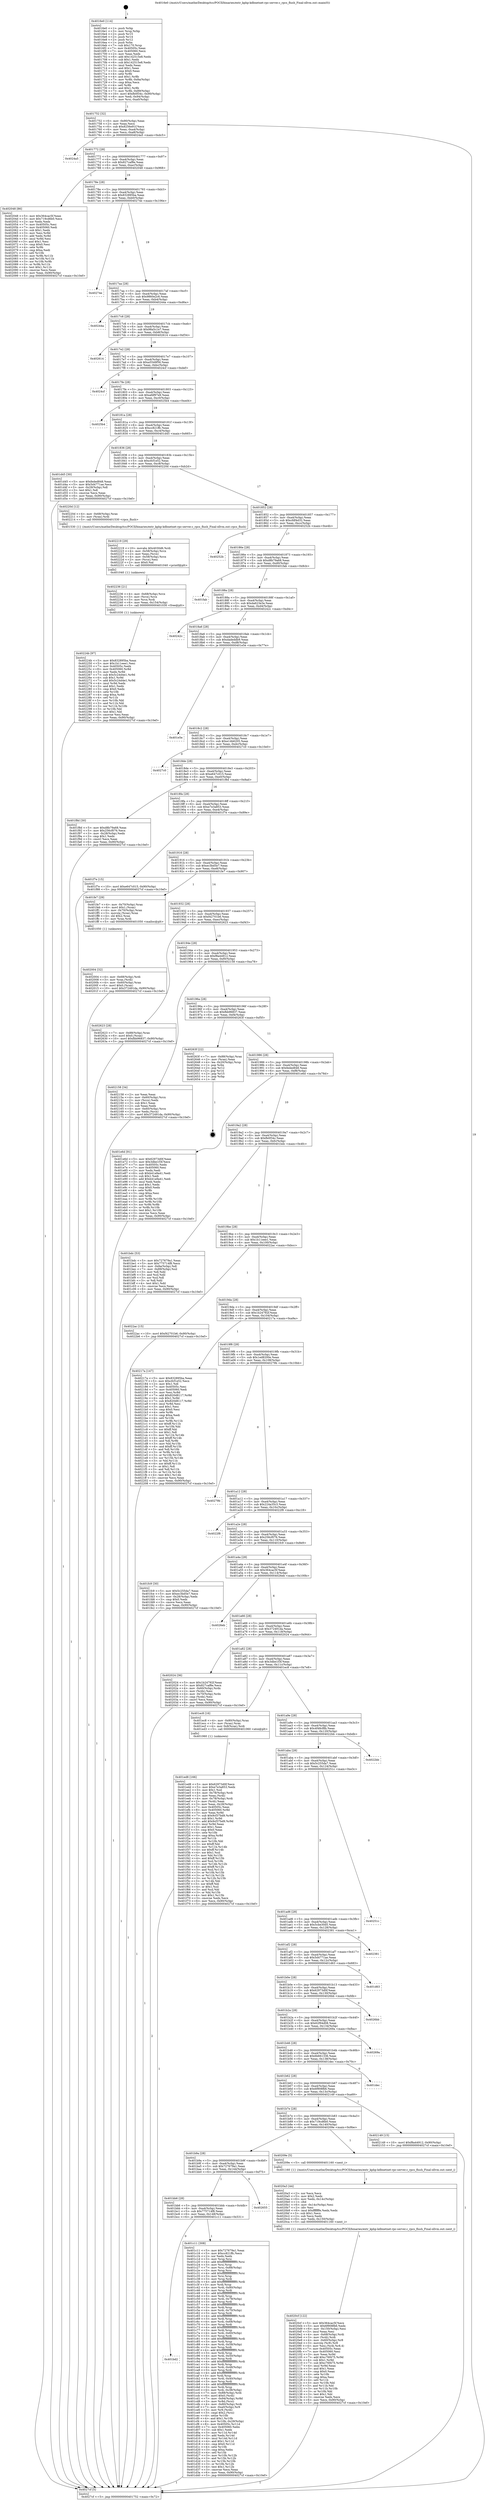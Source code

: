 digraph "0x4016e0" {
  label = "0x4016e0 (/mnt/c/Users/mathe/Desktop/tcc/POCII/binaries/extr_kphp-kdbnetnet-rpc-server.c_rpcs_flush_Final-ollvm.out::main(0))"
  labelloc = "t"
  node[shape=record]

  Entry [label="",width=0.3,height=0.3,shape=circle,fillcolor=black,style=filled]
  "0x401752" [label="{
     0x401752 [32]\l
     | [instrs]\l
     &nbsp;&nbsp;0x401752 \<+6\>: mov -0x90(%rbp),%eax\l
     &nbsp;&nbsp;0x401758 \<+2\>: mov %eax,%ecx\l
     &nbsp;&nbsp;0x40175a \<+6\>: sub $0x8256e91f,%ecx\l
     &nbsp;&nbsp;0x401760 \<+6\>: mov %eax,-0xa4(%rbp)\l
     &nbsp;&nbsp;0x401766 \<+6\>: mov %ecx,-0xa8(%rbp)\l
     &nbsp;&nbsp;0x40176c \<+6\>: je 00000000004024a5 \<main+0xdc5\>\l
  }"]
  "0x4024a5" [label="{
     0x4024a5\l
  }", style=dashed]
  "0x401772" [label="{
     0x401772 [28]\l
     | [instrs]\l
     &nbsp;&nbsp;0x401772 \<+5\>: jmp 0000000000401777 \<main+0x97\>\l
     &nbsp;&nbsp;0x401777 \<+6\>: mov -0xa4(%rbp),%eax\l
     &nbsp;&nbsp;0x40177d \<+5\>: sub $0x827caf8e,%eax\l
     &nbsp;&nbsp;0x401782 \<+6\>: mov %eax,-0xac(%rbp)\l
     &nbsp;&nbsp;0x401788 \<+6\>: je 0000000000402048 \<main+0x968\>\l
  }"]
  Exit [label="",width=0.3,height=0.3,shape=circle,fillcolor=black,style=filled,peripheries=2]
  "0x402048" [label="{
     0x402048 [86]\l
     | [instrs]\l
     &nbsp;&nbsp;0x402048 \<+5\>: mov $0x364cac5f,%eax\l
     &nbsp;&nbsp;0x40204d \<+5\>: mov $0x719cd6b0,%ecx\l
     &nbsp;&nbsp;0x402052 \<+2\>: xor %edx,%edx\l
     &nbsp;&nbsp;0x402054 \<+7\>: mov 0x40505c,%esi\l
     &nbsp;&nbsp;0x40205b \<+7\>: mov 0x405060,%edi\l
     &nbsp;&nbsp;0x402062 \<+3\>: sub $0x1,%edx\l
     &nbsp;&nbsp;0x402065 \<+3\>: mov %esi,%r8d\l
     &nbsp;&nbsp;0x402068 \<+3\>: add %edx,%r8d\l
     &nbsp;&nbsp;0x40206b \<+4\>: imul %r8d,%esi\l
     &nbsp;&nbsp;0x40206f \<+3\>: and $0x1,%esi\l
     &nbsp;&nbsp;0x402072 \<+3\>: cmp $0x0,%esi\l
     &nbsp;&nbsp;0x402075 \<+4\>: sete %r9b\l
     &nbsp;&nbsp;0x402079 \<+3\>: cmp $0xa,%edi\l
     &nbsp;&nbsp;0x40207c \<+4\>: setl %r10b\l
     &nbsp;&nbsp;0x402080 \<+3\>: mov %r9b,%r11b\l
     &nbsp;&nbsp;0x402083 \<+3\>: and %r10b,%r11b\l
     &nbsp;&nbsp;0x402086 \<+3\>: xor %r10b,%r9b\l
     &nbsp;&nbsp;0x402089 \<+3\>: or %r9b,%r11b\l
     &nbsp;&nbsp;0x40208c \<+4\>: test $0x1,%r11b\l
     &nbsp;&nbsp;0x402090 \<+3\>: cmovne %ecx,%eax\l
     &nbsp;&nbsp;0x402093 \<+6\>: mov %eax,-0x90(%rbp)\l
     &nbsp;&nbsp;0x402099 \<+5\>: jmp 00000000004027cf \<main+0x10ef\>\l
  }"]
  "0x40178e" [label="{
     0x40178e [28]\l
     | [instrs]\l
     &nbsp;&nbsp;0x40178e \<+5\>: jmp 0000000000401793 \<main+0xb3\>\l
     &nbsp;&nbsp;0x401793 \<+6\>: mov -0xa4(%rbp),%eax\l
     &nbsp;&nbsp;0x401799 \<+5\>: sub $0x832895ba,%eax\l
     &nbsp;&nbsp;0x40179e \<+6\>: mov %eax,-0xb0(%rbp)\l
     &nbsp;&nbsp;0x4017a4 \<+6\>: je 000000000040274e \<main+0x106e\>\l
  }"]
  "0x40224b" [label="{
     0x40224b [97]\l
     | [instrs]\l
     &nbsp;&nbsp;0x40224b \<+5\>: mov $0x832895ba,%eax\l
     &nbsp;&nbsp;0x402250 \<+5\>: mov $0x1b11eee1,%esi\l
     &nbsp;&nbsp;0x402255 \<+7\>: mov 0x40505c,%edx\l
     &nbsp;&nbsp;0x40225c \<+8\>: mov 0x405060,%r8d\l
     &nbsp;&nbsp;0x402264 \<+3\>: mov %edx,%r9d\l
     &nbsp;&nbsp;0x402267 \<+7\>: sub $0x5c24d4e1,%r9d\l
     &nbsp;&nbsp;0x40226e \<+4\>: sub $0x1,%r9d\l
     &nbsp;&nbsp;0x402272 \<+7\>: add $0x5c24d4e1,%r9d\l
     &nbsp;&nbsp;0x402279 \<+4\>: imul %r9d,%edx\l
     &nbsp;&nbsp;0x40227d \<+3\>: and $0x1,%edx\l
     &nbsp;&nbsp;0x402280 \<+3\>: cmp $0x0,%edx\l
     &nbsp;&nbsp;0x402283 \<+4\>: sete %r10b\l
     &nbsp;&nbsp;0x402287 \<+4\>: cmp $0xa,%r8d\l
     &nbsp;&nbsp;0x40228b \<+4\>: setl %r11b\l
     &nbsp;&nbsp;0x40228f \<+3\>: mov %r10b,%bl\l
     &nbsp;&nbsp;0x402292 \<+3\>: and %r11b,%bl\l
     &nbsp;&nbsp;0x402295 \<+3\>: xor %r11b,%r10b\l
     &nbsp;&nbsp;0x402298 \<+3\>: or %r10b,%bl\l
     &nbsp;&nbsp;0x40229b \<+3\>: test $0x1,%bl\l
     &nbsp;&nbsp;0x40229e \<+3\>: cmovne %esi,%eax\l
     &nbsp;&nbsp;0x4022a1 \<+6\>: mov %eax,-0x90(%rbp)\l
     &nbsp;&nbsp;0x4022a7 \<+5\>: jmp 00000000004027cf \<main+0x10ef\>\l
  }"]
  "0x40274e" [label="{
     0x40274e\l
  }", style=dashed]
  "0x4017aa" [label="{
     0x4017aa [28]\l
     | [instrs]\l
     &nbsp;&nbsp;0x4017aa \<+5\>: jmp 00000000004017af \<main+0xcf\>\l
     &nbsp;&nbsp;0x4017af \<+6\>: mov -0xa4(%rbp),%eax\l
     &nbsp;&nbsp;0x4017b5 \<+5\>: sub $0x9860e2c6,%eax\l
     &nbsp;&nbsp;0x4017ba \<+6\>: mov %eax,-0xb4(%rbp)\l
     &nbsp;&nbsp;0x4017c0 \<+6\>: je 000000000040244a \<main+0xd6a\>\l
  }"]
  "0x402236" [label="{
     0x402236 [21]\l
     | [instrs]\l
     &nbsp;&nbsp;0x402236 \<+4\>: mov -0x68(%rbp),%rcx\l
     &nbsp;&nbsp;0x40223a \<+3\>: mov (%rcx),%rcx\l
     &nbsp;&nbsp;0x40223d \<+3\>: mov %rcx,%rdi\l
     &nbsp;&nbsp;0x402240 \<+6\>: mov %eax,-0x154(%rbp)\l
     &nbsp;&nbsp;0x402246 \<+5\>: call 0000000000401030 \<free@plt\>\l
     | [calls]\l
     &nbsp;&nbsp;0x401030 \{1\} (unknown)\l
  }"]
  "0x40244a" [label="{
     0x40244a\l
  }", style=dashed]
  "0x4017c6" [label="{
     0x4017c6 [28]\l
     | [instrs]\l
     &nbsp;&nbsp;0x4017c6 \<+5\>: jmp 00000000004017cb \<main+0xeb\>\l
     &nbsp;&nbsp;0x4017cb \<+6\>: mov -0xa4(%rbp),%eax\l
     &nbsp;&nbsp;0x4017d1 \<+5\>: sub $0x98a5c1e7,%eax\l
     &nbsp;&nbsp;0x4017d6 \<+6\>: mov %eax,-0xb8(%rbp)\l
     &nbsp;&nbsp;0x4017dc \<+6\>: je 0000000000402614 \<main+0xf34\>\l
  }"]
  "0x402219" [label="{
     0x402219 [29]\l
     | [instrs]\l
     &nbsp;&nbsp;0x402219 \<+10\>: movabs $0x4030d6,%rdi\l
     &nbsp;&nbsp;0x402223 \<+4\>: mov -0x58(%rbp),%rcx\l
     &nbsp;&nbsp;0x402227 \<+2\>: mov %eax,(%rcx)\l
     &nbsp;&nbsp;0x402229 \<+4\>: mov -0x58(%rbp),%rcx\l
     &nbsp;&nbsp;0x40222d \<+2\>: mov (%rcx),%esi\l
     &nbsp;&nbsp;0x40222f \<+2\>: mov $0x0,%al\l
     &nbsp;&nbsp;0x402231 \<+5\>: call 0000000000401040 \<printf@plt\>\l
     | [calls]\l
     &nbsp;&nbsp;0x401040 \{1\} (unknown)\l
  }"]
  "0x402614" [label="{
     0x402614\l
  }", style=dashed]
  "0x4017e2" [label="{
     0x4017e2 [28]\l
     | [instrs]\l
     &nbsp;&nbsp;0x4017e2 \<+5\>: jmp 00000000004017e7 \<main+0x107\>\l
     &nbsp;&nbsp;0x4017e7 \<+6\>: mov -0xa4(%rbp),%eax\l
     &nbsp;&nbsp;0x4017ed \<+5\>: sub $0xa5549f56,%eax\l
     &nbsp;&nbsp;0x4017f2 \<+6\>: mov %eax,-0xbc(%rbp)\l
     &nbsp;&nbsp;0x4017f8 \<+6\>: je 00000000004024cf \<main+0xdef\>\l
  }"]
  "0x4020cf" [label="{
     0x4020cf [122]\l
     | [instrs]\l
     &nbsp;&nbsp;0x4020cf \<+5\>: mov $0x364cac5f,%ecx\l
     &nbsp;&nbsp;0x4020d4 \<+5\>: mov $0x6f908fb6,%edx\l
     &nbsp;&nbsp;0x4020d9 \<+6\>: mov -0x150(%rbp),%esi\l
     &nbsp;&nbsp;0x4020df \<+3\>: imul %eax,%esi\l
     &nbsp;&nbsp;0x4020e2 \<+4\>: mov -0x68(%rbp),%rdi\l
     &nbsp;&nbsp;0x4020e6 \<+3\>: mov (%rdi),%rdi\l
     &nbsp;&nbsp;0x4020e9 \<+4\>: mov -0x60(%rbp),%r8\l
     &nbsp;&nbsp;0x4020ed \<+3\>: movslq (%r8),%r8\l
     &nbsp;&nbsp;0x4020f0 \<+4\>: mov %esi,(%rdi,%r8,4)\l
     &nbsp;&nbsp;0x4020f4 \<+7\>: mov 0x40505c,%eax\l
     &nbsp;&nbsp;0x4020fb \<+7\>: mov 0x405060,%esi\l
     &nbsp;&nbsp;0x402102 \<+3\>: mov %eax,%r9d\l
     &nbsp;&nbsp;0x402105 \<+7\>: add $0xc76f475,%r9d\l
     &nbsp;&nbsp;0x40210c \<+4\>: sub $0x1,%r9d\l
     &nbsp;&nbsp;0x402110 \<+7\>: sub $0xc76f475,%r9d\l
     &nbsp;&nbsp;0x402117 \<+4\>: imul %r9d,%eax\l
     &nbsp;&nbsp;0x40211b \<+3\>: and $0x1,%eax\l
     &nbsp;&nbsp;0x40211e \<+3\>: cmp $0x0,%eax\l
     &nbsp;&nbsp;0x402121 \<+4\>: sete %r10b\l
     &nbsp;&nbsp;0x402125 \<+3\>: cmp $0xa,%esi\l
     &nbsp;&nbsp;0x402128 \<+4\>: setl %r11b\l
     &nbsp;&nbsp;0x40212c \<+3\>: mov %r10b,%bl\l
     &nbsp;&nbsp;0x40212f \<+3\>: and %r11b,%bl\l
     &nbsp;&nbsp;0x402132 \<+3\>: xor %r11b,%r10b\l
     &nbsp;&nbsp;0x402135 \<+3\>: or %r10b,%bl\l
     &nbsp;&nbsp;0x402138 \<+3\>: test $0x1,%bl\l
     &nbsp;&nbsp;0x40213b \<+3\>: cmovne %edx,%ecx\l
     &nbsp;&nbsp;0x40213e \<+6\>: mov %ecx,-0x90(%rbp)\l
     &nbsp;&nbsp;0x402144 \<+5\>: jmp 00000000004027cf \<main+0x10ef\>\l
  }"]
  "0x4024cf" [label="{
     0x4024cf\l
  }", style=dashed]
  "0x4017fe" [label="{
     0x4017fe [28]\l
     | [instrs]\l
     &nbsp;&nbsp;0x4017fe \<+5\>: jmp 0000000000401803 \<main+0x123\>\l
     &nbsp;&nbsp;0x401803 \<+6\>: mov -0xa4(%rbp),%eax\l
     &nbsp;&nbsp;0x401809 \<+5\>: sub $0xafdf97e9,%eax\l
     &nbsp;&nbsp;0x40180e \<+6\>: mov %eax,-0xc0(%rbp)\l
     &nbsp;&nbsp;0x401814 \<+6\>: je 00000000004025b4 \<main+0xed4\>\l
  }"]
  "0x4020a3" [label="{
     0x4020a3 [44]\l
     | [instrs]\l
     &nbsp;&nbsp;0x4020a3 \<+2\>: xor %ecx,%ecx\l
     &nbsp;&nbsp;0x4020a5 \<+5\>: mov $0x2,%edx\l
     &nbsp;&nbsp;0x4020aa \<+6\>: mov %edx,-0x14c(%rbp)\l
     &nbsp;&nbsp;0x4020b0 \<+1\>: cltd\l
     &nbsp;&nbsp;0x4020b1 \<+6\>: mov -0x14c(%rbp),%esi\l
     &nbsp;&nbsp;0x4020b7 \<+2\>: idiv %esi\l
     &nbsp;&nbsp;0x4020b9 \<+6\>: imul $0xfffffffe,%edx,%edx\l
     &nbsp;&nbsp;0x4020bf \<+3\>: sub $0x1,%ecx\l
     &nbsp;&nbsp;0x4020c2 \<+2\>: sub %ecx,%edx\l
     &nbsp;&nbsp;0x4020c4 \<+6\>: mov %edx,-0x150(%rbp)\l
     &nbsp;&nbsp;0x4020ca \<+5\>: call 0000000000401160 \<next_i\>\l
     | [calls]\l
     &nbsp;&nbsp;0x401160 \{1\} (/mnt/c/Users/mathe/Desktop/tcc/POCII/binaries/extr_kphp-kdbnetnet-rpc-server.c_rpcs_flush_Final-ollvm.out::next_i)\l
  }"]
  "0x4025b4" [label="{
     0x4025b4\l
  }", style=dashed]
  "0x40181a" [label="{
     0x40181a [28]\l
     | [instrs]\l
     &nbsp;&nbsp;0x40181a \<+5\>: jmp 000000000040181f \<main+0x13f\>\l
     &nbsp;&nbsp;0x40181f \<+6\>: mov -0xa4(%rbp),%eax\l
     &nbsp;&nbsp;0x401825 \<+5\>: sub $0xcc821ffc,%eax\l
     &nbsp;&nbsp;0x40182a \<+6\>: mov %eax,-0xc4(%rbp)\l
     &nbsp;&nbsp;0x401830 \<+6\>: je 0000000000401d45 \<main+0x665\>\l
  }"]
  "0x402004" [label="{
     0x402004 [32]\l
     | [instrs]\l
     &nbsp;&nbsp;0x402004 \<+4\>: mov -0x68(%rbp),%rdi\l
     &nbsp;&nbsp;0x402008 \<+3\>: mov %rax,(%rdi)\l
     &nbsp;&nbsp;0x40200b \<+4\>: mov -0x60(%rbp),%rax\l
     &nbsp;&nbsp;0x40200f \<+6\>: movl $0x0,(%rax)\l
     &nbsp;&nbsp;0x402015 \<+10\>: movl $0x372491da,-0x90(%rbp)\l
     &nbsp;&nbsp;0x40201f \<+5\>: jmp 00000000004027cf \<main+0x10ef\>\l
  }"]
  "0x401d45" [label="{
     0x401d45 [30]\l
     | [instrs]\l
     &nbsp;&nbsp;0x401d45 \<+5\>: mov $0xfeded848,%eax\l
     &nbsp;&nbsp;0x401d4a \<+5\>: mov $0x5d4771ae,%ecx\l
     &nbsp;&nbsp;0x401d4f \<+3\>: mov -0x29(%rbp),%dl\l
     &nbsp;&nbsp;0x401d52 \<+3\>: test $0x1,%dl\l
     &nbsp;&nbsp;0x401d55 \<+3\>: cmovne %ecx,%eax\l
     &nbsp;&nbsp;0x401d58 \<+6\>: mov %eax,-0x90(%rbp)\l
     &nbsp;&nbsp;0x401d5e \<+5\>: jmp 00000000004027cf \<main+0x10ef\>\l
  }"]
  "0x401836" [label="{
     0x401836 [28]\l
     | [instrs]\l
     &nbsp;&nbsp;0x401836 \<+5\>: jmp 000000000040183b \<main+0x15b\>\l
     &nbsp;&nbsp;0x40183b \<+6\>: mov -0xa4(%rbp),%eax\l
     &nbsp;&nbsp;0x401841 \<+5\>: sub $0xcfcf1e52,%eax\l
     &nbsp;&nbsp;0x401846 \<+6\>: mov %eax,-0xc8(%rbp)\l
     &nbsp;&nbsp;0x40184c \<+6\>: je 000000000040220d \<main+0xb2d\>\l
  }"]
  "0x401ed8" [label="{
     0x401ed8 [166]\l
     | [instrs]\l
     &nbsp;&nbsp;0x401ed8 \<+5\>: mov $0x62973d0f,%ecx\l
     &nbsp;&nbsp;0x401edd \<+5\>: mov $0xe7e3a853,%edx\l
     &nbsp;&nbsp;0x401ee2 \<+3\>: mov $0x1,%sil\l
     &nbsp;&nbsp;0x401ee5 \<+4\>: mov -0x78(%rbp),%rdi\l
     &nbsp;&nbsp;0x401ee9 \<+2\>: mov %eax,(%rdi)\l
     &nbsp;&nbsp;0x401eeb \<+4\>: mov -0x78(%rbp),%rdi\l
     &nbsp;&nbsp;0x401eef \<+2\>: mov (%rdi),%eax\l
     &nbsp;&nbsp;0x401ef1 \<+3\>: mov %eax,-0x28(%rbp)\l
     &nbsp;&nbsp;0x401ef4 \<+7\>: mov 0x40505c,%eax\l
     &nbsp;&nbsp;0x401efb \<+8\>: mov 0x405060,%r8d\l
     &nbsp;&nbsp;0x401f03 \<+3\>: mov %eax,%r9d\l
     &nbsp;&nbsp;0x401f06 \<+7\>: sub $0x9cf37bd9,%r9d\l
     &nbsp;&nbsp;0x401f0d \<+4\>: sub $0x1,%r9d\l
     &nbsp;&nbsp;0x401f11 \<+7\>: add $0x9cf37bd9,%r9d\l
     &nbsp;&nbsp;0x401f18 \<+4\>: imul %r9d,%eax\l
     &nbsp;&nbsp;0x401f1c \<+3\>: and $0x1,%eax\l
     &nbsp;&nbsp;0x401f1f \<+3\>: cmp $0x0,%eax\l
     &nbsp;&nbsp;0x401f22 \<+4\>: sete %r10b\l
     &nbsp;&nbsp;0x401f26 \<+4\>: cmp $0xa,%r8d\l
     &nbsp;&nbsp;0x401f2a \<+4\>: setl %r11b\l
     &nbsp;&nbsp;0x401f2e \<+3\>: mov %r10b,%bl\l
     &nbsp;&nbsp;0x401f31 \<+3\>: xor $0xff,%bl\l
     &nbsp;&nbsp;0x401f34 \<+3\>: mov %r11b,%r14b\l
     &nbsp;&nbsp;0x401f37 \<+4\>: xor $0xff,%r14b\l
     &nbsp;&nbsp;0x401f3b \<+4\>: xor $0x1,%sil\l
     &nbsp;&nbsp;0x401f3f \<+3\>: mov %bl,%r15b\l
     &nbsp;&nbsp;0x401f42 \<+4\>: and $0xff,%r15b\l
     &nbsp;&nbsp;0x401f46 \<+3\>: and %sil,%r10b\l
     &nbsp;&nbsp;0x401f49 \<+3\>: mov %r14b,%r12b\l
     &nbsp;&nbsp;0x401f4c \<+4\>: and $0xff,%r12b\l
     &nbsp;&nbsp;0x401f50 \<+3\>: and %sil,%r11b\l
     &nbsp;&nbsp;0x401f53 \<+3\>: or %r10b,%r15b\l
     &nbsp;&nbsp;0x401f56 \<+3\>: or %r11b,%r12b\l
     &nbsp;&nbsp;0x401f59 \<+3\>: xor %r12b,%r15b\l
     &nbsp;&nbsp;0x401f5c \<+3\>: or %r14b,%bl\l
     &nbsp;&nbsp;0x401f5f \<+3\>: xor $0xff,%bl\l
     &nbsp;&nbsp;0x401f62 \<+4\>: or $0x1,%sil\l
     &nbsp;&nbsp;0x401f66 \<+3\>: and %sil,%bl\l
     &nbsp;&nbsp;0x401f69 \<+3\>: or %bl,%r15b\l
     &nbsp;&nbsp;0x401f6c \<+4\>: test $0x1,%r15b\l
     &nbsp;&nbsp;0x401f70 \<+3\>: cmovne %edx,%ecx\l
     &nbsp;&nbsp;0x401f73 \<+6\>: mov %ecx,-0x90(%rbp)\l
     &nbsp;&nbsp;0x401f79 \<+5\>: jmp 00000000004027cf \<main+0x10ef\>\l
  }"]
  "0x40220d" [label="{
     0x40220d [12]\l
     | [instrs]\l
     &nbsp;&nbsp;0x40220d \<+4\>: mov -0x68(%rbp),%rax\l
     &nbsp;&nbsp;0x402211 \<+3\>: mov (%rax),%rdi\l
     &nbsp;&nbsp;0x402214 \<+5\>: call 0000000000401530 \<rpcs_flush\>\l
     | [calls]\l
     &nbsp;&nbsp;0x401530 \{1\} (/mnt/c/Users/mathe/Desktop/tcc/POCII/binaries/extr_kphp-kdbnetnet-rpc-server.c_rpcs_flush_Final-ollvm.out::rpcs_flush)\l
  }"]
  "0x401852" [label="{
     0x401852 [28]\l
     | [instrs]\l
     &nbsp;&nbsp;0x401852 \<+5\>: jmp 0000000000401857 \<main+0x177\>\l
     &nbsp;&nbsp;0x401857 \<+6\>: mov -0xa4(%rbp),%eax\l
     &nbsp;&nbsp;0x40185d \<+5\>: sub $0xcfdf4d32,%eax\l
     &nbsp;&nbsp;0x401862 \<+6\>: mov %eax,-0xcc(%rbp)\l
     &nbsp;&nbsp;0x401868 \<+6\>: je 000000000040252b \<main+0xe4b\>\l
  }"]
  "0x401bd2" [label="{
     0x401bd2\l
  }", style=dashed]
  "0x40252b" [label="{
     0x40252b\l
  }", style=dashed]
  "0x40186e" [label="{
     0x40186e [28]\l
     | [instrs]\l
     &nbsp;&nbsp;0x40186e \<+5\>: jmp 0000000000401873 \<main+0x193\>\l
     &nbsp;&nbsp;0x401873 \<+6\>: mov -0xa4(%rbp),%eax\l
     &nbsp;&nbsp;0x401879 \<+5\>: sub $0xd8b79a68,%eax\l
     &nbsp;&nbsp;0x40187e \<+6\>: mov %eax,-0xd0(%rbp)\l
     &nbsp;&nbsp;0x401884 \<+6\>: je 0000000000401fab \<main+0x8cb\>\l
  }"]
  "0x401c11" [label="{
     0x401c11 [308]\l
     | [instrs]\l
     &nbsp;&nbsp;0x401c11 \<+5\>: mov $0x727679a1,%eax\l
     &nbsp;&nbsp;0x401c16 \<+5\>: mov $0xcc821ffc,%ecx\l
     &nbsp;&nbsp;0x401c1b \<+2\>: xor %edx,%edx\l
     &nbsp;&nbsp;0x401c1d \<+3\>: mov %rsp,%rsi\l
     &nbsp;&nbsp;0x401c20 \<+4\>: add $0xfffffffffffffff0,%rsi\l
     &nbsp;&nbsp;0x401c24 \<+3\>: mov %rsi,%rsp\l
     &nbsp;&nbsp;0x401c27 \<+7\>: mov %rsi,-0x88(%rbp)\l
     &nbsp;&nbsp;0x401c2e \<+3\>: mov %rsp,%rsi\l
     &nbsp;&nbsp;0x401c31 \<+4\>: add $0xfffffffffffffff0,%rsi\l
     &nbsp;&nbsp;0x401c35 \<+3\>: mov %rsi,%rsp\l
     &nbsp;&nbsp;0x401c38 \<+3\>: mov %rsp,%rdi\l
     &nbsp;&nbsp;0x401c3b \<+4\>: add $0xfffffffffffffff0,%rdi\l
     &nbsp;&nbsp;0x401c3f \<+3\>: mov %rdi,%rsp\l
     &nbsp;&nbsp;0x401c42 \<+4\>: mov %rdi,-0x80(%rbp)\l
     &nbsp;&nbsp;0x401c46 \<+3\>: mov %rsp,%rdi\l
     &nbsp;&nbsp;0x401c49 \<+4\>: add $0xfffffffffffffff0,%rdi\l
     &nbsp;&nbsp;0x401c4d \<+3\>: mov %rdi,%rsp\l
     &nbsp;&nbsp;0x401c50 \<+4\>: mov %rdi,-0x78(%rbp)\l
     &nbsp;&nbsp;0x401c54 \<+3\>: mov %rsp,%rdi\l
     &nbsp;&nbsp;0x401c57 \<+4\>: add $0xfffffffffffffff0,%rdi\l
     &nbsp;&nbsp;0x401c5b \<+3\>: mov %rdi,%rsp\l
     &nbsp;&nbsp;0x401c5e \<+4\>: mov %rdi,-0x70(%rbp)\l
     &nbsp;&nbsp;0x401c62 \<+3\>: mov %rsp,%rdi\l
     &nbsp;&nbsp;0x401c65 \<+4\>: add $0xfffffffffffffff0,%rdi\l
     &nbsp;&nbsp;0x401c69 \<+3\>: mov %rdi,%rsp\l
     &nbsp;&nbsp;0x401c6c \<+4\>: mov %rdi,-0x68(%rbp)\l
     &nbsp;&nbsp;0x401c70 \<+3\>: mov %rsp,%rdi\l
     &nbsp;&nbsp;0x401c73 \<+4\>: add $0xfffffffffffffff0,%rdi\l
     &nbsp;&nbsp;0x401c77 \<+3\>: mov %rdi,%rsp\l
     &nbsp;&nbsp;0x401c7a \<+4\>: mov %rdi,-0x60(%rbp)\l
     &nbsp;&nbsp;0x401c7e \<+3\>: mov %rsp,%rdi\l
     &nbsp;&nbsp;0x401c81 \<+4\>: add $0xfffffffffffffff0,%rdi\l
     &nbsp;&nbsp;0x401c85 \<+3\>: mov %rdi,%rsp\l
     &nbsp;&nbsp;0x401c88 \<+4\>: mov %rdi,-0x58(%rbp)\l
     &nbsp;&nbsp;0x401c8c \<+3\>: mov %rsp,%rdi\l
     &nbsp;&nbsp;0x401c8f \<+4\>: add $0xfffffffffffffff0,%rdi\l
     &nbsp;&nbsp;0x401c93 \<+3\>: mov %rdi,%rsp\l
     &nbsp;&nbsp;0x401c96 \<+4\>: mov %rdi,-0x50(%rbp)\l
     &nbsp;&nbsp;0x401c9a \<+3\>: mov %rsp,%rdi\l
     &nbsp;&nbsp;0x401c9d \<+4\>: add $0xfffffffffffffff0,%rdi\l
     &nbsp;&nbsp;0x401ca1 \<+3\>: mov %rdi,%rsp\l
     &nbsp;&nbsp;0x401ca4 \<+4\>: mov %rdi,-0x48(%rbp)\l
     &nbsp;&nbsp;0x401ca8 \<+3\>: mov %rsp,%rdi\l
     &nbsp;&nbsp;0x401cab \<+4\>: add $0xfffffffffffffff0,%rdi\l
     &nbsp;&nbsp;0x401caf \<+3\>: mov %rdi,%rsp\l
     &nbsp;&nbsp;0x401cb2 \<+4\>: mov %rdi,-0x40(%rbp)\l
     &nbsp;&nbsp;0x401cb6 \<+3\>: mov %rsp,%rdi\l
     &nbsp;&nbsp;0x401cb9 \<+4\>: add $0xfffffffffffffff0,%rdi\l
     &nbsp;&nbsp;0x401cbd \<+3\>: mov %rdi,%rsp\l
     &nbsp;&nbsp;0x401cc0 \<+4\>: mov %rdi,-0x38(%rbp)\l
     &nbsp;&nbsp;0x401cc4 \<+7\>: mov -0x88(%rbp),%rdi\l
     &nbsp;&nbsp;0x401ccb \<+6\>: movl $0x0,(%rdi)\l
     &nbsp;&nbsp;0x401cd1 \<+7\>: mov -0x94(%rbp),%r8d\l
     &nbsp;&nbsp;0x401cd8 \<+3\>: mov %r8d,(%rsi)\l
     &nbsp;&nbsp;0x401cdb \<+4\>: mov -0x80(%rbp),%rdi\l
     &nbsp;&nbsp;0x401cdf \<+7\>: mov -0xa0(%rbp),%r9\l
     &nbsp;&nbsp;0x401ce6 \<+3\>: mov %r9,(%rdi)\l
     &nbsp;&nbsp;0x401ce9 \<+3\>: cmpl $0x2,(%rsi)\l
     &nbsp;&nbsp;0x401cec \<+4\>: setne %r10b\l
     &nbsp;&nbsp;0x401cf0 \<+4\>: and $0x1,%r10b\l
     &nbsp;&nbsp;0x401cf4 \<+4\>: mov %r10b,-0x29(%rbp)\l
     &nbsp;&nbsp;0x401cf8 \<+8\>: mov 0x40505c,%r11d\l
     &nbsp;&nbsp;0x401d00 \<+7\>: mov 0x405060,%ebx\l
     &nbsp;&nbsp;0x401d07 \<+3\>: sub $0x1,%edx\l
     &nbsp;&nbsp;0x401d0a \<+3\>: mov %r11d,%r14d\l
     &nbsp;&nbsp;0x401d0d \<+3\>: add %edx,%r14d\l
     &nbsp;&nbsp;0x401d10 \<+4\>: imul %r14d,%r11d\l
     &nbsp;&nbsp;0x401d14 \<+4\>: and $0x1,%r11d\l
     &nbsp;&nbsp;0x401d18 \<+4\>: cmp $0x0,%r11d\l
     &nbsp;&nbsp;0x401d1c \<+4\>: sete %r10b\l
     &nbsp;&nbsp;0x401d20 \<+3\>: cmp $0xa,%ebx\l
     &nbsp;&nbsp;0x401d23 \<+4\>: setl %r15b\l
     &nbsp;&nbsp;0x401d27 \<+3\>: mov %r10b,%r12b\l
     &nbsp;&nbsp;0x401d2a \<+3\>: and %r15b,%r12b\l
     &nbsp;&nbsp;0x401d2d \<+3\>: xor %r15b,%r10b\l
     &nbsp;&nbsp;0x401d30 \<+3\>: or %r10b,%r12b\l
     &nbsp;&nbsp;0x401d33 \<+4\>: test $0x1,%r12b\l
     &nbsp;&nbsp;0x401d37 \<+3\>: cmovne %ecx,%eax\l
     &nbsp;&nbsp;0x401d3a \<+6\>: mov %eax,-0x90(%rbp)\l
     &nbsp;&nbsp;0x401d40 \<+5\>: jmp 00000000004027cf \<main+0x10ef\>\l
  }"]
  "0x401fab" [label="{
     0x401fab\l
  }", style=dashed]
  "0x40188a" [label="{
     0x40188a [28]\l
     | [instrs]\l
     &nbsp;&nbsp;0x40188a \<+5\>: jmp 000000000040188f \<main+0x1af\>\l
     &nbsp;&nbsp;0x40188f \<+6\>: mov -0xa4(%rbp),%eax\l
     &nbsp;&nbsp;0x401895 \<+5\>: sub $0xda623e3e,%eax\l
     &nbsp;&nbsp;0x40189a \<+6\>: mov %eax,-0xd4(%rbp)\l
     &nbsp;&nbsp;0x4018a0 \<+6\>: je 000000000040242c \<main+0xd4c\>\l
  }"]
  "0x401bb6" [label="{
     0x401bb6 [28]\l
     | [instrs]\l
     &nbsp;&nbsp;0x401bb6 \<+5\>: jmp 0000000000401bbb \<main+0x4db\>\l
     &nbsp;&nbsp;0x401bbb \<+6\>: mov -0xa4(%rbp),%eax\l
     &nbsp;&nbsp;0x401bc1 \<+5\>: sub $0x775714f8,%eax\l
     &nbsp;&nbsp;0x401bc6 \<+6\>: mov %eax,-0x148(%rbp)\l
     &nbsp;&nbsp;0x401bcc \<+6\>: je 0000000000401c11 \<main+0x531\>\l
  }"]
  "0x40242c" [label="{
     0x40242c\l
  }", style=dashed]
  "0x4018a6" [label="{
     0x4018a6 [28]\l
     | [instrs]\l
     &nbsp;&nbsp;0x4018a6 \<+5\>: jmp 00000000004018ab \<main+0x1cb\>\l
     &nbsp;&nbsp;0x4018ab \<+6\>: mov -0xa4(%rbp),%eax\l
     &nbsp;&nbsp;0x4018b1 \<+5\>: sub $0xdadeddb9,%eax\l
     &nbsp;&nbsp;0x4018b6 \<+6\>: mov %eax,-0xd8(%rbp)\l
     &nbsp;&nbsp;0x4018bc \<+6\>: je 0000000000401e5e \<main+0x77e\>\l
  }"]
  "0x402655" [label="{
     0x402655\l
  }", style=dashed]
  "0x401e5e" [label="{
     0x401e5e\l
  }", style=dashed]
  "0x4018c2" [label="{
     0x4018c2 [28]\l
     | [instrs]\l
     &nbsp;&nbsp;0x4018c2 \<+5\>: jmp 00000000004018c7 \<main+0x1e7\>\l
     &nbsp;&nbsp;0x4018c7 \<+6\>: mov -0xa4(%rbp),%eax\l
     &nbsp;&nbsp;0x4018cd \<+5\>: sub $0xe14b6205,%eax\l
     &nbsp;&nbsp;0x4018d2 \<+6\>: mov %eax,-0xdc(%rbp)\l
     &nbsp;&nbsp;0x4018d8 \<+6\>: je 00000000004027c0 \<main+0x10e0\>\l
  }"]
  "0x401b9a" [label="{
     0x401b9a [28]\l
     | [instrs]\l
     &nbsp;&nbsp;0x401b9a \<+5\>: jmp 0000000000401b9f \<main+0x4bf\>\l
     &nbsp;&nbsp;0x401b9f \<+6\>: mov -0xa4(%rbp),%eax\l
     &nbsp;&nbsp;0x401ba5 \<+5\>: sub $0x727679a1,%eax\l
     &nbsp;&nbsp;0x401baa \<+6\>: mov %eax,-0x144(%rbp)\l
     &nbsp;&nbsp;0x401bb0 \<+6\>: je 0000000000402655 \<main+0xf75\>\l
  }"]
  "0x4027c0" [label="{
     0x4027c0\l
  }", style=dashed]
  "0x4018de" [label="{
     0x4018de [28]\l
     | [instrs]\l
     &nbsp;&nbsp;0x4018de \<+5\>: jmp 00000000004018e3 \<main+0x203\>\l
     &nbsp;&nbsp;0x4018e3 \<+6\>: mov -0xa4(%rbp),%eax\l
     &nbsp;&nbsp;0x4018e9 \<+5\>: sub $0xe647c015,%eax\l
     &nbsp;&nbsp;0x4018ee \<+6\>: mov %eax,-0xe0(%rbp)\l
     &nbsp;&nbsp;0x4018f4 \<+6\>: je 0000000000401f8d \<main+0x8ad\>\l
  }"]
  "0x40209e" [label="{
     0x40209e [5]\l
     | [instrs]\l
     &nbsp;&nbsp;0x40209e \<+5\>: call 0000000000401160 \<next_i\>\l
     | [calls]\l
     &nbsp;&nbsp;0x401160 \{1\} (/mnt/c/Users/mathe/Desktop/tcc/POCII/binaries/extr_kphp-kdbnetnet-rpc-server.c_rpcs_flush_Final-ollvm.out::next_i)\l
  }"]
  "0x401f8d" [label="{
     0x401f8d [30]\l
     | [instrs]\l
     &nbsp;&nbsp;0x401f8d \<+5\>: mov $0xd8b79a68,%eax\l
     &nbsp;&nbsp;0x401f92 \<+5\>: mov $0x256cf076,%ecx\l
     &nbsp;&nbsp;0x401f97 \<+3\>: mov -0x28(%rbp),%edx\l
     &nbsp;&nbsp;0x401f9a \<+3\>: cmp $0x1,%edx\l
     &nbsp;&nbsp;0x401f9d \<+3\>: cmovl %ecx,%eax\l
     &nbsp;&nbsp;0x401fa0 \<+6\>: mov %eax,-0x90(%rbp)\l
     &nbsp;&nbsp;0x401fa6 \<+5\>: jmp 00000000004027cf \<main+0x10ef\>\l
  }"]
  "0x4018fa" [label="{
     0x4018fa [28]\l
     | [instrs]\l
     &nbsp;&nbsp;0x4018fa \<+5\>: jmp 00000000004018ff \<main+0x21f\>\l
     &nbsp;&nbsp;0x4018ff \<+6\>: mov -0xa4(%rbp),%eax\l
     &nbsp;&nbsp;0x401905 \<+5\>: sub $0xe7e3a853,%eax\l
     &nbsp;&nbsp;0x40190a \<+6\>: mov %eax,-0xe4(%rbp)\l
     &nbsp;&nbsp;0x401910 \<+6\>: je 0000000000401f7e \<main+0x89e\>\l
  }"]
  "0x401b7e" [label="{
     0x401b7e [28]\l
     | [instrs]\l
     &nbsp;&nbsp;0x401b7e \<+5\>: jmp 0000000000401b83 \<main+0x4a3\>\l
     &nbsp;&nbsp;0x401b83 \<+6\>: mov -0xa4(%rbp),%eax\l
     &nbsp;&nbsp;0x401b89 \<+5\>: sub $0x719cd6b0,%eax\l
     &nbsp;&nbsp;0x401b8e \<+6\>: mov %eax,-0x140(%rbp)\l
     &nbsp;&nbsp;0x401b94 \<+6\>: je 000000000040209e \<main+0x9be\>\l
  }"]
  "0x401f7e" [label="{
     0x401f7e [15]\l
     | [instrs]\l
     &nbsp;&nbsp;0x401f7e \<+10\>: movl $0xe647c015,-0x90(%rbp)\l
     &nbsp;&nbsp;0x401f88 \<+5\>: jmp 00000000004027cf \<main+0x10ef\>\l
  }"]
  "0x401916" [label="{
     0x401916 [28]\l
     | [instrs]\l
     &nbsp;&nbsp;0x401916 \<+5\>: jmp 000000000040191b \<main+0x23b\>\l
     &nbsp;&nbsp;0x40191b \<+6\>: mov -0xa4(%rbp),%eax\l
     &nbsp;&nbsp;0x401921 \<+5\>: sub $0xec3bd5e7,%eax\l
     &nbsp;&nbsp;0x401926 \<+6\>: mov %eax,-0xe8(%rbp)\l
     &nbsp;&nbsp;0x40192c \<+6\>: je 0000000000401fe7 \<main+0x907\>\l
  }"]
  "0x402149" [label="{
     0x402149 [15]\l
     | [instrs]\l
     &nbsp;&nbsp;0x402149 \<+10\>: movl $0xf8a44912,-0x90(%rbp)\l
     &nbsp;&nbsp;0x402153 \<+5\>: jmp 00000000004027cf \<main+0x10ef\>\l
  }"]
  "0x401fe7" [label="{
     0x401fe7 [29]\l
     | [instrs]\l
     &nbsp;&nbsp;0x401fe7 \<+4\>: mov -0x70(%rbp),%rax\l
     &nbsp;&nbsp;0x401feb \<+6\>: movl $0x1,(%rax)\l
     &nbsp;&nbsp;0x401ff1 \<+4\>: mov -0x70(%rbp),%rax\l
     &nbsp;&nbsp;0x401ff5 \<+3\>: movslq (%rax),%rax\l
     &nbsp;&nbsp;0x401ff8 \<+4\>: shl $0x2,%rax\l
     &nbsp;&nbsp;0x401ffc \<+3\>: mov %rax,%rdi\l
     &nbsp;&nbsp;0x401fff \<+5\>: call 0000000000401050 \<malloc@plt\>\l
     | [calls]\l
     &nbsp;&nbsp;0x401050 \{1\} (unknown)\l
  }"]
  "0x401932" [label="{
     0x401932 [28]\l
     | [instrs]\l
     &nbsp;&nbsp;0x401932 \<+5\>: jmp 0000000000401937 \<main+0x257\>\l
     &nbsp;&nbsp;0x401937 \<+6\>: mov -0xa4(%rbp),%eax\l
     &nbsp;&nbsp;0x40193d \<+5\>: sub $0xf42701b6,%eax\l
     &nbsp;&nbsp;0x401942 \<+6\>: mov %eax,-0xec(%rbp)\l
     &nbsp;&nbsp;0x401948 \<+6\>: je 0000000000402623 \<main+0xf43\>\l
  }"]
  "0x401b62" [label="{
     0x401b62 [28]\l
     | [instrs]\l
     &nbsp;&nbsp;0x401b62 \<+5\>: jmp 0000000000401b67 \<main+0x487\>\l
     &nbsp;&nbsp;0x401b67 \<+6\>: mov -0xa4(%rbp),%eax\l
     &nbsp;&nbsp;0x401b6d \<+5\>: sub $0x6f908fb6,%eax\l
     &nbsp;&nbsp;0x401b72 \<+6\>: mov %eax,-0x13c(%rbp)\l
     &nbsp;&nbsp;0x401b78 \<+6\>: je 0000000000402149 \<main+0xa69\>\l
  }"]
  "0x402623" [label="{
     0x402623 [28]\l
     | [instrs]\l
     &nbsp;&nbsp;0x402623 \<+7\>: mov -0x88(%rbp),%rax\l
     &nbsp;&nbsp;0x40262a \<+6\>: movl $0x0,(%rax)\l
     &nbsp;&nbsp;0x402630 \<+10\>: movl $0xfbb96837,-0x90(%rbp)\l
     &nbsp;&nbsp;0x40263a \<+5\>: jmp 00000000004027cf \<main+0x10ef\>\l
  }"]
  "0x40194e" [label="{
     0x40194e [28]\l
     | [instrs]\l
     &nbsp;&nbsp;0x40194e \<+5\>: jmp 0000000000401953 \<main+0x273\>\l
     &nbsp;&nbsp;0x401953 \<+6\>: mov -0xa4(%rbp),%eax\l
     &nbsp;&nbsp;0x401959 \<+5\>: sub $0xf8a44912,%eax\l
     &nbsp;&nbsp;0x40195e \<+6\>: mov %eax,-0xf0(%rbp)\l
     &nbsp;&nbsp;0x401964 \<+6\>: je 0000000000402158 \<main+0xa78\>\l
  }"]
  "0x401dec" [label="{
     0x401dec\l
  }", style=dashed]
  "0x402158" [label="{
     0x402158 [34]\l
     | [instrs]\l
     &nbsp;&nbsp;0x402158 \<+2\>: xor %eax,%eax\l
     &nbsp;&nbsp;0x40215a \<+4\>: mov -0x60(%rbp),%rcx\l
     &nbsp;&nbsp;0x40215e \<+2\>: mov (%rcx),%edx\l
     &nbsp;&nbsp;0x402160 \<+3\>: sub $0x1,%eax\l
     &nbsp;&nbsp;0x402163 \<+2\>: sub %eax,%edx\l
     &nbsp;&nbsp;0x402165 \<+4\>: mov -0x60(%rbp),%rcx\l
     &nbsp;&nbsp;0x402169 \<+2\>: mov %edx,(%rcx)\l
     &nbsp;&nbsp;0x40216b \<+10\>: movl $0x372491da,-0x90(%rbp)\l
     &nbsp;&nbsp;0x402175 \<+5\>: jmp 00000000004027cf \<main+0x10ef\>\l
  }"]
  "0x40196a" [label="{
     0x40196a [28]\l
     | [instrs]\l
     &nbsp;&nbsp;0x40196a \<+5\>: jmp 000000000040196f \<main+0x28f\>\l
     &nbsp;&nbsp;0x40196f \<+6\>: mov -0xa4(%rbp),%eax\l
     &nbsp;&nbsp;0x401975 \<+5\>: sub $0xfbb96837,%eax\l
     &nbsp;&nbsp;0x40197a \<+6\>: mov %eax,-0xf4(%rbp)\l
     &nbsp;&nbsp;0x401980 \<+6\>: je 000000000040263f \<main+0xf5f\>\l
  }"]
  "0x401b46" [label="{
     0x401b46 [28]\l
     | [instrs]\l
     &nbsp;&nbsp;0x401b46 \<+5\>: jmp 0000000000401b4b \<main+0x46b\>\l
     &nbsp;&nbsp;0x401b4b \<+6\>: mov -0xa4(%rbp),%eax\l
     &nbsp;&nbsp;0x401b51 \<+5\>: sub $0x6b661336,%eax\l
     &nbsp;&nbsp;0x401b56 \<+6\>: mov %eax,-0x138(%rbp)\l
     &nbsp;&nbsp;0x401b5c \<+6\>: je 0000000000401dec \<main+0x70c\>\l
  }"]
  "0x40263f" [label="{
     0x40263f [22]\l
     | [instrs]\l
     &nbsp;&nbsp;0x40263f \<+7\>: mov -0x88(%rbp),%rax\l
     &nbsp;&nbsp;0x402646 \<+2\>: mov (%rax),%eax\l
     &nbsp;&nbsp;0x402648 \<+4\>: lea -0x20(%rbp),%rsp\l
     &nbsp;&nbsp;0x40264c \<+1\>: pop %rbx\l
     &nbsp;&nbsp;0x40264d \<+2\>: pop %r12\l
     &nbsp;&nbsp;0x40264f \<+2\>: pop %r14\l
     &nbsp;&nbsp;0x402651 \<+2\>: pop %r15\l
     &nbsp;&nbsp;0x402653 \<+1\>: pop %rbp\l
     &nbsp;&nbsp;0x402654 \<+1\>: ret\l
  }"]
  "0x401986" [label="{
     0x401986 [28]\l
     | [instrs]\l
     &nbsp;&nbsp;0x401986 \<+5\>: jmp 000000000040198b \<main+0x2ab\>\l
     &nbsp;&nbsp;0x40198b \<+6\>: mov -0xa4(%rbp),%eax\l
     &nbsp;&nbsp;0x401991 \<+5\>: sub $0xfeded848,%eax\l
     &nbsp;&nbsp;0x401996 \<+6\>: mov %eax,-0xf8(%rbp)\l
     &nbsp;&nbsp;0x40199c \<+6\>: je 0000000000401e6d \<main+0x78d\>\l
  }"]
  "0x40269a" [label="{
     0x40269a\l
  }", style=dashed]
  "0x401e6d" [label="{
     0x401e6d [91]\l
     | [instrs]\l
     &nbsp;&nbsp;0x401e6d \<+5\>: mov $0x62973d0f,%eax\l
     &nbsp;&nbsp;0x401e72 \<+5\>: mov $0x3dbe1f3f,%ecx\l
     &nbsp;&nbsp;0x401e77 \<+7\>: mov 0x40505c,%edx\l
     &nbsp;&nbsp;0x401e7e \<+7\>: mov 0x405060,%esi\l
     &nbsp;&nbsp;0x401e85 \<+2\>: mov %edx,%edi\l
     &nbsp;&nbsp;0x401e87 \<+6\>: sub $0xb41a9a41,%edi\l
     &nbsp;&nbsp;0x401e8d \<+3\>: sub $0x1,%edi\l
     &nbsp;&nbsp;0x401e90 \<+6\>: add $0xb41a9a41,%edi\l
     &nbsp;&nbsp;0x401e96 \<+3\>: imul %edi,%edx\l
     &nbsp;&nbsp;0x401e99 \<+3\>: and $0x1,%edx\l
     &nbsp;&nbsp;0x401e9c \<+3\>: cmp $0x0,%edx\l
     &nbsp;&nbsp;0x401e9f \<+4\>: sete %r8b\l
     &nbsp;&nbsp;0x401ea3 \<+3\>: cmp $0xa,%esi\l
     &nbsp;&nbsp;0x401ea6 \<+4\>: setl %r9b\l
     &nbsp;&nbsp;0x401eaa \<+3\>: mov %r8b,%r10b\l
     &nbsp;&nbsp;0x401ead \<+3\>: and %r9b,%r10b\l
     &nbsp;&nbsp;0x401eb0 \<+3\>: xor %r9b,%r8b\l
     &nbsp;&nbsp;0x401eb3 \<+3\>: or %r8b,%r10b\l
     &nbsp;&nbsp;0x401eb6 \<+4\>: test $0x1,%r10b\l
     &nbsp;&nbsp;0x401eba \<+3\>: cmovne %ecx,%eax\l
     &nbsp;&nbsp;0x401ebd \<+6\>: mov %eax,-0x90(%rbp)\l
     &nbsp;&nbsp;0x401ec3 \<+5\>: jmp 00000000004027cf \<main+0x10ef\>\l
  }"]
  "0x4019a2" [label="{
     0x4019a2 [28]\l
     | [instrs]\l
     &nbsp;&nbsp;0x4019a2 \<+5\>: jmp 00000000004019a7 \<main+0x2c7\>\l
     &nbsp;&nbsp;0x4019a7 \<+6\>: mov -0xa4(%rbp),%eax\l
     &nbsp;&nbsp;0x4019ad \<+5\>: sub $0xfb0f34c,%eax\l
     &nbsp;&nbsp;0x4019b2 \<+6\>: mov %eax,-0xfc(%rbp)\l
     &nbsp;&nbsp;0x4019b8 \<+6\>: je 0000000000401bdc \<main+0x4fc\>\l
  }"]
  "0x401b2a" [label="{
     0x401b2a [28]\l
     | [instrs]\l
     &nbsp;&nbsp;0x401b2a \<+5\>: jmp 0000000000401b2f \<main+0x44f\>\l
     &nbsp;&nbsp;0x401b2f \<+6\>: mov -0xa4(%rbp),%eax\l
     &nbsp;&nbsp;0x401b35 \<+5\>: sub $0x62f94d08,%eax\l
     &nbsp;&nbsp;0x401b3a \<+6\>: mov %eax,-0x134(%rbp)\l
     &nbsp;&nbsp;0x401b40 \<+6\>: je 000000000040269a \<main+0xfba\>\l
  }"]
  "0x401bdc" [label="{
     0x401bdc [53]\l
     | [instrs]\l
     &nbsp;&nbsp;0x401bdc \<+5\>: mov $0x727679a1,%eax\l
     &nbsp;&nbsp;0x401be1 \<+5\>: mov $0x775714f8,%ecx\l
     &nbsp;&nbsp;0x401be6 \<+6\>: mov -0x8a(%rbp),%dl\l
     &nbsp;&nbsp;0x401bec \<+7\>: mov -0x89(%rbp),%sil\l
     &nbsp;&nbsp;0x401bf3 \<+3\>: mov %dl,%dil\l
     &nbsp;&nbsp;0x401bf6 \<+3\>: and %sil,%dil\l
     &nbsp;&nbsp;0x401bf9 \<+3\>: xor %sil,%dl\l
     &nbsp;&nbsp;0x401bfc \<+3\>: or %dl,%dil\l
     &nbsp;&nbsp;0x401bff \<+4\>: test $0x1,%dil\l
     &nbsp;&nbsp;0x401c03 \<+3\>: cmovne %ecx,%eax\l
     &nbsp;&nbsp;0x401c06 \<+6\>: mov %eax,-0x90(%rbp)\l
     &nbsp;&nbsp;0x401c0c \<+5\>: jmp 00000000004027cf \<main+0x10ef\>\l
  }"]
  "0x4019be" [label="{
     0x4019be [28]\l
     | [instrs]\l
     &nbsp;&nbsp;0x4019be \<+5\>: jmp 00000000004019c3 \<main+0x2e3\>\l
     &nbsp;&nbsp;0x4019c3 \<+6\>: mov -0xa4(%rbp),%eax\l
     &nbsp;&nbsp;0x4019c9 \<+5\>: sub $0x1b11eee1,%eax\l
     &nbsp;&nbsp;0x4019ce \<+6\>: mov %eax,-0x100(%rbp)\l
     &nbsp;&nbsp;0x4019d4 \<+6\>: je 00000000004022ac \<main+0xbcc\>\l
  }"]
  "0x4027cf" [label="{
     0x4027cf [5]\l
     | [instrs]\l
     &nbsp;&nbsp;0x4027cf \<+5\>: jmp 0000000000401752 \<main+0x72\>\l
  }"]
  "0x4016e0" [label="{
     0x4016e0 [114]\l
     | [instrs]\l
     &nbsp;&nbsp;0x4016e0 \<+1\>: push %rbp\l
     &nbsp;&nbsp;0x4016e1 \<+3\>: mov %rsp,%rbp\l
     &nbsp;&nbsp;0x4016e4 \<+2\>: push %r15\l
     &nbsp;&nbsp;0x4016e6 \<+2\>: push %r14\l
     &nbsp;&nbsp;0x4016e8 \<+2\>: push %r12\l
     &nbsp;&nbsp;0x4016ea \<+1\>: push %rbx\l
     &nbsp;&nbsp;0x4016eb \<+7\>: sub $0x170,%rsp\l
     &nbsp;&nbsp;0x4016f2 \<+7\>: mov 0x40505c,%eax\l
     &nbsp;&nbsp;0x4016f9 \<+7\>: mov 0x405060,%ecx\l
     &nbsp;&nbsp;0x401700 \<+2\>: mov %eax,%edx\l
     &nbsp;&nbsp;0x401702 \<+6\>: add $0x142515e8,%edx\l
     &nbsp;&nbsp;0x401708 \<+3\>: sub $0x1,%edx\l
     &nbsp;&nbsp;0x40170b \<+6\>: sub $0x142515e8,%edx\l
     &nbsp;&nbsp;0x401711 \<+3\>: imul %edx,%eax\l
     &nbsp;&nbsp;0x401714 \<+3\>: and $0x1,%eax\l
     &nbsp;&nbsp;0x401717 \<+3\>: cmp $0x0,%eax\l
     &nbsp;&nbsp;0x40171a \<+4\>: sete %r8b\l
     &nbsp;&nbsp;0x40171e \<+4\>: and $0x1,%r8b\l
     &nbsp;&nbsp;0x401722 \<+7\>: mov %r8b,-0x8a(%rbp)\l
     &nbsp;&nbsp;0x401729 \<+3\>: cmp $0xa,%ecx\l
     &nbsp;&nbsp;0x40172c \<+4\>: setl %r8b\l
     &nbsp;&nbsp;0x401730 \<+4\>: and $0x1,%r8b\l
     &nbsp;&nbsp;0x401734 \<+7\>: mov %r8b,-0x89(%rbp)\l
     &nbsp;&nbsp;0x40173b \<+10\>: movl $0xfb0f34c,-0x90(%rbp)\l
     &nbsp;&nbsp;0x401745 \<+6\>: mov %edi,-0x94(%rbp)\l
     &nbsp;&nbsp;0x40174b \<+7\>: mov %rsi,-0xa0(%rbp)\l
  }"]
  "0x4026bb" [label="{
     0x4026bb\l
  }", style=dashed]
  "0x4022ac" [label="{
     0x4022ac [15]\l
     | [instrs]\l
     &nbsp;&nbsp;0x4022ac \<+10\>: movl $0xf42701b6,-0x90(%rbp)\l
     &nbsp;&nbsp;0x4022b6 \<+5\>: jmp 00000000004027cf \<main+0x10ef\>\l
  }"]
  "0x4019da" [label="{
     0x4019da [28]\l
     | [instrs]\l
     &nbsp;&nbsp;0x4019da \<+5\>: jmp 00000000004019df \<main+0x2ff\>\l
     &nbsp;&nbsp;0x4019df \<+6\>: mov -0xa4(%rbp),%eax\l
     &nbsp;&nbsp;0x4019e5 \<+5\>: sub $0x1b24792f,%eax\l
     &nbsp;&nbsp;0x4019ea \<+6\>: mov %eax,-0x104(%rbp)\l
     &nbsp;&nbsp;0x4019f0 \<+6\>: je 000000000040217a \<main+0xa9a\>\l
  }"]
  "0x401b0e" [label="{
     0x401b0e [28]\l
     | [instrs]\l
     &nbsp;&nbsp;0x401b0e \<+5\>: jmp 0000000000401b13 \<main+0x433\>\l
     &nbsp;&nbsp;0x401b13 \<+6\>: mov -0xa4(%rbp),%eax\l
     &nbsp;&nbsp;0x401b19 \<+5\>: sub $0x62973d0f,%eax\l
     &nbsp;&nbsp;0x401b1e \<+6\>: mov %eax,-0x130(%rbp)\l
     &nbsp;&nbsp;0x401b24 \<+6\>: je 00000000004026bb \<main+0xfdb\>\l
  }"]
  "0x40217a" [label="{
     0x40217a [147]\l
     | [instrs]\l
     &nbsp;&nbsp;0x40217a \<+5\>: mov $0x832895ba,%eax\l
     &nbsp;&nbsp;0x40217f \<+5\>: mov $0xcfcf1e52,%ecx\l
     &nbsp;&nbsp;0x402184 \<+2\>: mov $0x1,%dl\l
     &nbsp;&nbsp;0x402186 \<+7\>: mov 0x40505c,%esi\l
     &nbsp;&nbsp;0x40218d \<+7\>: mov 0x405060,%edi\l
     &nbsp;&nbsp;0x402194 \<+3\>: mov %esi,%r8d\l
     &nbsp;&nbsp;0x402197 \<+7\>: add $0x820d8117,%r8d\l
     &nbsp;&nbsp;0x40219e \<+4\>: sub $0x1,%r8d\l
     &nbsp;&nbsp;0x4021a2 \<+7\>: sub $0x820d8117,%r8d\l
     &nbsp;&nbsp;0x4021a9 \<+4\>: imul %r8d,%esi\l
     &nbsp;&nbsp;0x4021ad \<+3\>: and $0x1,%esi\l
     &nbsp;&nbsp;0x4021b0 \<+3\>: cmp $0x0,%esi\l
     &nbsp;&nbsp;0x4021b3 \<+4\>: sete %r9b\l
     &nbsp;&nbsp;0x4021b7 \<+3\>: cmp $0xa,%edi\l
     &nbsp;&nbsp;0x4021ba \<+4\>: setl %r10b\l
     &nbsp;&nbsp;0x4021be \<+3\>: mov %r9b,%r11b\l
     &nbsp;&nbsp;0x4021c1 \<+4\>: xor $0xff,%r11b\l
     &nbsp;&nbsp;0x4021c5 \<+3\>: mov %r10b,%bl\l
     &nbsp;&nbsp;0x4021c8 \<+3\>: xor $0xff,%bl\l
     &nbsp;&nbsp;0x4021cb \<+3\>: xor $0x1,%dl\l
     &nbsp;&nbsp;0x4021ce \<+3\>: mov %r11b,%r14b\l
     &nbsp;&nbsp;0x4021d1 \<+4\>: and $0xff,%r14b\l
     &nbsp;&nbsp;0x4021d5 \<+3\>: and %dl,%r9b\l
     &nbsp;&nbsp;0x4021d8 \<+3\>: mov %bl,%r15b\l
     &nbsp;&nbsp;0x4021db \<+4\>: and $0xff,%r15b\l
     &nbsp;&nbsp;0x4021df \<+3\>: and %dl,%r10b\l
     &nbsp;&nbsp;0x4021e2 \<+3\>: or %r9b,%r14b\l
     &nbsp;&nbsp;0x4021e5 \<+3\>: or %r10b,%r15b\l
     &nbsp;&nbsp;0x4021e8 \<+3\>: xor %r15b,%r14b\l
     &nbsp;&nbsp;0x4021eb \<+3\>: or %bl,%r11b\l
     &nbsp;&nbsp;0x4021ee \<+4\>: xor $0xff,%r11b\l
     &nbsp;&nbsp;0x4021f2 \<+3\>: or $0x1,%dl\l
     &nbsp;&nbsp;0x4021f5 \<+3\>: and %dl,%r11b\l
     &nbsp;&nbsp;0x4021f8 \<+3\>: or %r11b,%r14b\l
     &nbsp;&nbsp;0x4021fb \<+4\>: test $0x1,%r14b\l
     &nbsp;&nbsp;0x4021ff \<+3\>: cmovne %ecx,%eax\l
     &nbsp;&nbsp;0x402202 \<+6\>: mov %eax,-0x90(%rbp)\l
     &nbsp;&nbsp;0x402208 \<+5\>: jmp 00000000004027cf \<main+0x10ef\>\l
  }"]
  "0x4019f6" [label="{
     0x4019f6 [28]\l
     | [instrs]\l
     &nbsp;&nbsp;0x4019f6 \<+5\>: jmp 00000000004019fb \<main+0x31b\>\l
     &nbsp;&nbsp;0x4019fb \<+6\>: mov -0xa4(%rbp),%eax\l
     &nbsp;&nbsp;0x401a01 \<+5\>: sub $0x1ed8200e,%eax\l
     &nbsp;&nbsp;0x401a06 \<+6\>: mov %eax,-0x108(%rbp)\l
     &nbsp;&nbsp;0x401a0c \<+6\>: je 000000000040279b \<main+0x10bb\>\l
  }"]
  "0x401d63" [label="{
     0x401d63\l
  }", style=dashed]
  "0x40279b" [label="{
     0x40279b\l
  }", style=dashed]
  "0x401a12" [label="{
     0x401a12 [28]\l
     | [instrs]\l
     &nbsp;&nbsp;0x401a12 \<+5\>: jmp 0000000000401a17 \<main+0x337\>\l
     &nbsp;&nbsp;0x401a17 \<+6\>: mov -0xa4(%rbp),%eax\l
     &nbsp;&nbsp;0x401a1d \<+5\>: sub $0x224a35c3,%eax\l
     &nbsp;&nbsp;0x401a22 \<+6\>: mov %eax,-0x10c(%rbp)\l
     &nbsp;&nbsp;0x401a28 \<+6\>: je 00000000004022f8 \<main+0xc18\>\l
  }"]
  "0x401af2" [label="{
     0x401af2 [28]\l
     | [instrs]\l
     &nbsp;&nbsp;0x401af2 \<+5\>: jmp 0000000000401af7 \<main+0x417\>\l
     &nbsp;&nbsp;0x401af7 \<+6\>: mov -0xa4(%rbp),%eax\l
     &nbsp;&nbsp;0x401afd \<+5\>: sub $0x5d4771ae,%eax\l
     &nbsp;&nbsp;0x401b02 \<+6\>: mov %eax,-0x12c(%rbp)\l
     &nbsp;&nbsp;0x401b08 \<+6\>: je 0000000000401d63 \<main+0x683\>\l
  }"]
  "0x4022f8" [label="{
     0x4022f8\l
  }", style=dashed]
  "0x401a2e" [label="{
     0x401a2e [28]\l
     | [instrs]\l
     &nbsp;&nbsp;0x401a2e \<+5\>: jmp 0000000000401a33 \<main+0x353\>\l
     &nbsp;&nbsp;0x401a33 \<+6\>: mov -0xa4(%rbp),%eax\l
     &nbsp;&nbsp;0x401a39 \<+5\>: sub $0x256cf076,%eax\l
     &nbsp;&nbsp;0x401a3e \<+6\>: mov %eax,-0x110(%rbp)\l
     &nbsp;&nbsp;0x401a44 \<+6\>: je 0000000000401fc9 \<main+0x8e9\>\l
  }"]
  "0x402381" [label="{
     0x402381\l
  }", style=dashed]
  "0x401fc9" [label="{
     0x401fc9 [30]\l
     | [instrs]\l
     &nbsp;&nbsp;0x401fc9 \<+5\>: mov $0x5c255da7,%eax\l
     &nbsp;&nbsp;0x401fce \<+5\>: mov $0xec3bd5e7,%ecx\l
     &nbsp;&nbsp;0x401fd3 \<+3\>: mov -0x28(%rbp),%edx\l
     &nbsp;&nbsp;0x401fd6 \<+3\>: cmp $0x0,%edx\l
     &nbsp;&nbsp;0x401fd9 \<+3\>: cmove %ecx,%eax\l
     &nbsp;&nbsp;0x401fdc \<+6\>: mov %eax,-0x90(%rbp)\l
     &nbsp;&nbsp;0x401fe2 \<+5\>: jmp 00000000004027cf \<main+0x10ef\>\l
  }"]
  "0x401a4a" [label="{
     0x401a4a [28]\l
     | [instrs]\l
     &nbsp;&nbsp;0x401a4a \<+5\>: jmp 0000000000401a4f \<main+0x36f\>\l
     &nbsp;&nbsp;0x401a4f \<+6\>: mov -0xa4(%rbp),%eax\l
     &nbsp;&nbsp;0x401a55 \<+5\>: sub $0x364cac5f,%eax\l
     &nbsp;&nbsp;0x401a5a \<+6\>: mov %eax,-0x114(%rbp)\l
     &nbsp;&nbsp;0x401a60 \<+6\>: je 00000000004026eb \<main+0x100b\>\l
  }"]
  "0x401ad6" [label="{
     0x401ad6 [28]\l
     | [instrs]\l
     &nbsp;&nbsp;0x401ad6 \<+5\>: jmp 0000000000401adb \<main+0x3fb\>\l
     &nbsp;&nbsp;0x401adb \<+6\>: mov -0xa4(%rbp),%eax\l
     &nbsp;&nbsp;0x401ae1 \<+5\>: sub $0x5cbe30d5,%eax\l
     &nbsp;&nbsp;0x401ae6 \<+6\>: mov %eax,-0x128(%rbp)\l
     &nbsp;&nbsp;0x401aec \<+6\>: je 0000000000402381 \<main+0xca1\>\l
  }"]
  "0x4026eb" [label="{
     0x4026eb\l
  }", style=dashed]
  "0x401a66" [label="{
     0x401a66 [28]\l
     | [instrs]\l
     &nbsp;&nbsp;0x401a66 \<+5\>: jmp 0000000000401a6b \<main+0x38b\>\l
     &nbsp;&nbsp;0x401a6b \<+6\>: mov -0xa4(%rbp),%eax\l
     &nbsp;&nbsp;0x401a71 \<+5\>: sub $0x372491da,%eax\l
     &nbsp;&nbsp;0x401a76 \<+6\>: mov %eax,-0x118(%rbp)\l
     &nbsp;&nbsp;0x401a7c \<+6\>: je 0000000000402024 \<main+0x944\>\l
  }"]
  "0x40251c" [label="{
     0x40251c\l
  }", style=dashed]
  "0x402024" [label="{
     0x402024 [36]\l
     | [instrs]\l
     &nbsp;&nbsp;0x402024 \<+5\>: mov $0x1b24792f,%eax\l
     &nbsp;&nbsp;0x402029 \<+5\>: mov $0x827caf8e,%ecx\l
     &nbsp;&nbsp;0x40202e \<+4\>: mov -0x60(%rbp),%rdx\l
     &nbsp;&nbsp;0x402032 \<+2\>: mov (%rdx),%esi\l
     &nbsp;&nbsp;0x402034 \<+4\>: mov -0x70(%rbp),%rdx\l
     &nbsp;&nbsp;0x402038 \<+2\>: cmp (%rdx),%esi\l
     &nbsp;&nbsp;0x40203a \<+3\>: cmovl %ecx,%eax\l
     &nbsp;&nbsp;0x40203d \<+6\>: mov %eax,-0x90(%rbp)\l
     &nbsp;&nbsp;0x402043 \<+5\>: jmp 00000000004027cf \<main+0x10ef\>\l
  }"]
  "0x401a82" [label="{
     0x401a82 [28]\l
     | [instrs]\l
     &nbsp;&nbsp;0x401a82 \<+5\>: jmp 0000000000401a87 \<main+0x3a7\>\l
     &nbsp;&nbsp;0x401a87 \<+6\>: mov -0xa4(%rbp),%eax\l
     &nbsp;&nbsp;0x401a8d \<+5\>: sub $0x3dbe1f3f,%eax\l
     &nbsp;&nbsp;0x401a92 \<+6\>: mov %eax,-0x11c(%rbp)\l
     &nbsp;&nbsp;0x401a98 \<+6\>: je 0000000000401ec8 \<main+0x7e8\>\l
  }"]
  "0x401aba" [label="{
     0x401aba [28]\l
     | [instrs]\l
     &nbsp;&nbsp;0x401aba \<+5\>: jmp 0000000000401abf \<main+0x3df\>\l
     &nbsp;&nbsp;0x401abf \<+6\>: mov -0xa4(%rbp),%eax\l
     &nbsp;&nbsp;0x401ac5 \<+5\>: sub $0x5c255da7,%eax\l
     &nbsp;&nbsp;0x401aca \<+6\>: mov %eax,-0x124(%rbp)\l
     &nbsp;&nbsp;0x401ad0 \<+6\>: je 000000000040251c \<main+0xe3c\>\l
  }"]
  "0x401ec8" [label="{
     0x401ec8 [16]\l
     | [instrs]\l
     &nbsp;&nbsp;0x401ec8 \<+4\>: mov -0x80(%rbp),%rax\l
     &nbsp;&nbsp;0x401ecc \<+3\>: mov (%rax),%rax\l
     &nbsp;&nbsp;0x401ecf \<+4\>: mov 0x8(%rax),%rdi\l
     &nbsp;&nbsp;0x401ed3 \<+5\>: call 0000000000401060 \<atoi@plt\>\l
     | [calls]\l
     &nbsp;&nbsp;0x401060 \{1\} (unknown)\l
  }"]
  "0x401a9e" [label="{
     0x401a9e [28]\l
     | [instrs]\l
     &nbsp;&nbsp;0x401a9e \<+5\>: jmp 0000000000401aa3 \<main+0x3c3\>\l
     &nbsp;&nbsp;0x401aa3 \<+6\>: mov -0xa4(%rbp),%eax\l
     &nbsp;&nbsp;0x401aa9 \<+5\>: sub $0x4f48cf8b,%eax\l
     &nbsp;&nbsp;0x401aae \<+6\>: mov %eax,-0x120(%rbp)\l
     &nbsp;&nbsp;0x401ab4 \<+6\>: je 00000000004022bb \<main+0xbdb\>\l
  }"]
  "0x4022bb" [label="{
     0x4022bb\l
  }", style=dashed]
  Entry -> "0x4016e0" [label=" 1"]
  "0x401752" -> "0x4024a5" [label=" 0"]
  "0x401752" -> "0x401772" [label=" 20"]
  "0x40263f" -> Exit [label=" 1"]
  "0x401772" -> "0x402048" [label=" 1"]
  "0x401772" -> "0x40178e" [label=" 19"]
  "0x402623" -> "0x4027cf" [label=" 1"]
  "0x40178e" -> "0x40274e" [label=" 0"]
  "0x40178e" -> "0x4017aa" [label=" 19"]
  "0x4022ac" -> "0x4027cf" [label=" 1"]
  "0x4017aa" -> "0x40244a" [label=" 0"]
  "0x4017aa" -> "0x4017c6" [label=" 19"]
  "0x40224b" -> "0x4027cf" [label=" 1"]
  "0x4017c6" -> "0x402614" [label=" 0"]
  "0x4017c6" -> "0x4017e2" [label=" 19"]
  "0x402236" -> "0x40224b" [label=" 1"]
  "0x4017e2" -> "0x4024cf" [label=" 0"]
  "0x4017e2" -> "0x4017fe" [label=" 19"]
  "0x402219" -> "0x402236" [label=" 1"]
  "0x4017fe" -> "0x4025b4" [label=" 0"]
  "0x4017fe" -> "0x40181a" [label=" 19"]
  "0x40220d" -> "0x402219" [label=" 1"]
  "0x40181a" -> "0x401d45" [label=" 1"]
  "0x40181a" -> "0x401836" [label=" 18"]
  "0x40217a" -> "0x4027cf" [label=" 1"]
  "0x401836" -> "0x40220d" [label=" 1"]
  "0x401836" -> "0x401852" [label=" 17"]
  "0x402158" -> "0x4027cf" [label=" 1"]
  "0x401852" -> "0x40252b" [label=" 0"]
  "0x401852" -> "0x40186e" [label=" 17"]
  "0x4020cf" -> "0x4027cf" [label=" 1"]
  "0x40186e" -> "0x401fab" [label=" 0"]
  "0x40186e" -> "0x40188a" [label=" 17"]
  "0x4020a3" -> "0x4020cf" [label=" 1"]
  "0x40188a" -> "0x40242c" [label=" 0"]
  "0x40188a" -> "0x4018a6" [label=" 17"]
  "0x402048" -> "0x4027cf" [label=" 1"]
  "0x4018a6" -> "0x401e5e" [label=" 0"]
  "0x4018a6" -> "0x4018c2" [label=" 17"]
  "0x402024" -> "0x4027cf" [label=" 2"]
  "0x4018c2" -> "0x4027c0" [label=" 0"]
  "0x4018c2" -> "0x4018de" [label=" 17"]
  "0x401fe7" -> "0x402004" [label=" 1"]
  "0x4018de" -> "0x401f8d" [label=" 1"]
  "0x4018de" -> "0x4018fa" [label=" 16"]
  "0x401fc9" -> "0x4027cf" [label=" 1"]
  "0x4018fa" -> "0x401f7e" [label=" 1"]
  "0x4018fa" -> "0x401916" [label=" 15"]
  "0x401f7e" -> "0x4027cf" [label=" 1"]
  "0x401916" -> "0x401fe7" [label=" 1"]
  "0x401916" -> "0x401932" [label=" 14"]
  "0x401ed8" -> "0x4027cf" [label=" 1"]
  "0x401932" -> "0x402623" [label=" 1"]
  "0x401932" -> "0x40194e" [label=" 13"]
  "0x401e6d" -> "0x4027cf" [label=" 1"]
  "0x40194e" -> "0x402158" [label=" 1"]
  "0x40194e" -> "0x40196a" [label=" 12"]
  "0x401d45" -> "0x4027cf" [label=" 1"]
  "0x40196a" -> "0x40263f" [label=" 1"]
  "0x40196a" -> "0x401986" [label=" 11"]
  "0x402149" -> "0x4027cf" [label=" 1"]
  "0x401986" -> "0x401e6d" [label=" 1"]
  "0x401986" -> "0x4019a2" [label=" 10"]
  "0x401bb6" -> "0x401bd2" [label=" 0"]
  "0x4019a2" -> "0x401bdc" [label=" 1"]
  "0x4019a2" -> "0x4019be" [label=" 9"]
  "0x401bdc" -> "0x4027cf" [label=" 1"]
  "0x4016e0" -> "0x401752" [label=" 1"]
  "0x4027cf" -> "0x401752" [label=" 19"]
  "0x40209e" -> "0x4020a3" [label=" 1"]
  "0x4019be" -> "0x4022ac" [label=" 1"]
  "0x4019be" -> "0x4019da" [label=" 8"]
  "0x401b9a" -> "0x401bb6" [label=" 1"]
  "0x4019da" -> "0x40217a" [label=" 1"]
  "0x4019da" -> "0x4019f6" [label=" 7"]
  "0x402004" -> "0x4027cf" [label=" 1"]
  "0x4019f6" -> "0x40279b" [label=" 0"]
  "0x4019f6" -> "0x401a12" [label=" 7"]
  "0x401b7e" -> "0x401b9a" [label=" 1"]
  "0x401a12" -> "0x4022f8" [label=" 0"]
  "0x401a12" -> "0x401a2e" [label=" 7"]
  "0x401f8d" -> "0x4027cf" [label=" 1"]
  "0x401a2e" -> "0x401fc9" [label=" 1"]
  "0x401a2e" -> "0x401a4a" [label=" 6"]
  "0x401b62" -> "0x401b7e" [label=" 2"]
  "0x401a4a" -> "0x4026eb" [label=" 0"]
  "0x401a4a" -> "0x401a66" [label=" 6"]
  "0x401ec8" -> "0x401ed8" [label=" 1"]
  "0x401a66" -> "0x402024" [label=" 2"]
  "0x401a66" -> "0x401a82" [label=" 4"]
  "0x401b46" -> "0x401b62" [label=" 3"]
  "0x401a82" -> "0x401ec8" [label=" 1"]
  "0x401a82" -> "0x401a9e" [label=" 3"]
  "0x401c11" -> "0x4027cf" [label=" 1"]
  "0x401a9e" -> "0x4022bb" [label=" 0"]
  "0x401a9e" -> "0x401aba" [label=" 3"]
  "0x401b46" -> "0x401dec" [label=" 0"]
  "0x401aba" -> "0x40251c" [label=" 0"]
  "0x401aba" -> "0x401ad6" [label=" 3"]
  "0x401b62" -> "0x402149" [label=" 1"]
  "0x401ad6" -> "0x402381" [label=" 0"]
  "0x401ad6" -> "0x401af2" [label=" 3"]
  "0x401b7e" -> "0x40209e" [label=" 1"]
  "0x401af2" -> "0x401d63" [label=" 0"]
  "0x401af2" -> "0x401b0e" [label=" 3"]
  "0x401b9a" -> "0x402655" [label=" 0"]
  "0x401b0e" -> "0x4026bb" [label=" 0"]
  "0x401b0e" -> "0x401b2a" [label=" 3"]
  "0x401bb6" -> "0x401c11" [label=" 1"]
  "0x401b2a" -> "0x40269a" [label=" 0"]
  "0x401b2a" -> "0x401b46" [label=" 3"]
}
